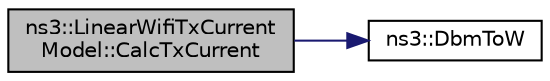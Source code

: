 digraph "ns3::LinearWifiTxCurrentModel::CalcTxCurrent"
{
  edge [fontname="Helvetica",fontsize="10",labelfontname="Helvetica",labelfontsize="10"];
  node [fontname="Helvetica",fontsize="10",shape=record];
  rankdir="LR";
  Node1 [label="ns3::LinearWifiTxCurrent\lModel::CalcTxCurrent",height=0.2,width=0.4,color="black", fillcolor="grey75", style="filled", fontcolor="black"];
  Node1 -> Node2 [color="midnightblue",fontsize="10",style="solid"];
  Node2 [label="ns3::DbmToW",height=0.2,width=0.4,color="black", fillcolor="white", style="filled",URL="$d7/d2e/namespacens3.html#a0a3361f0554b892e3c6389256f5429b7"];
}
